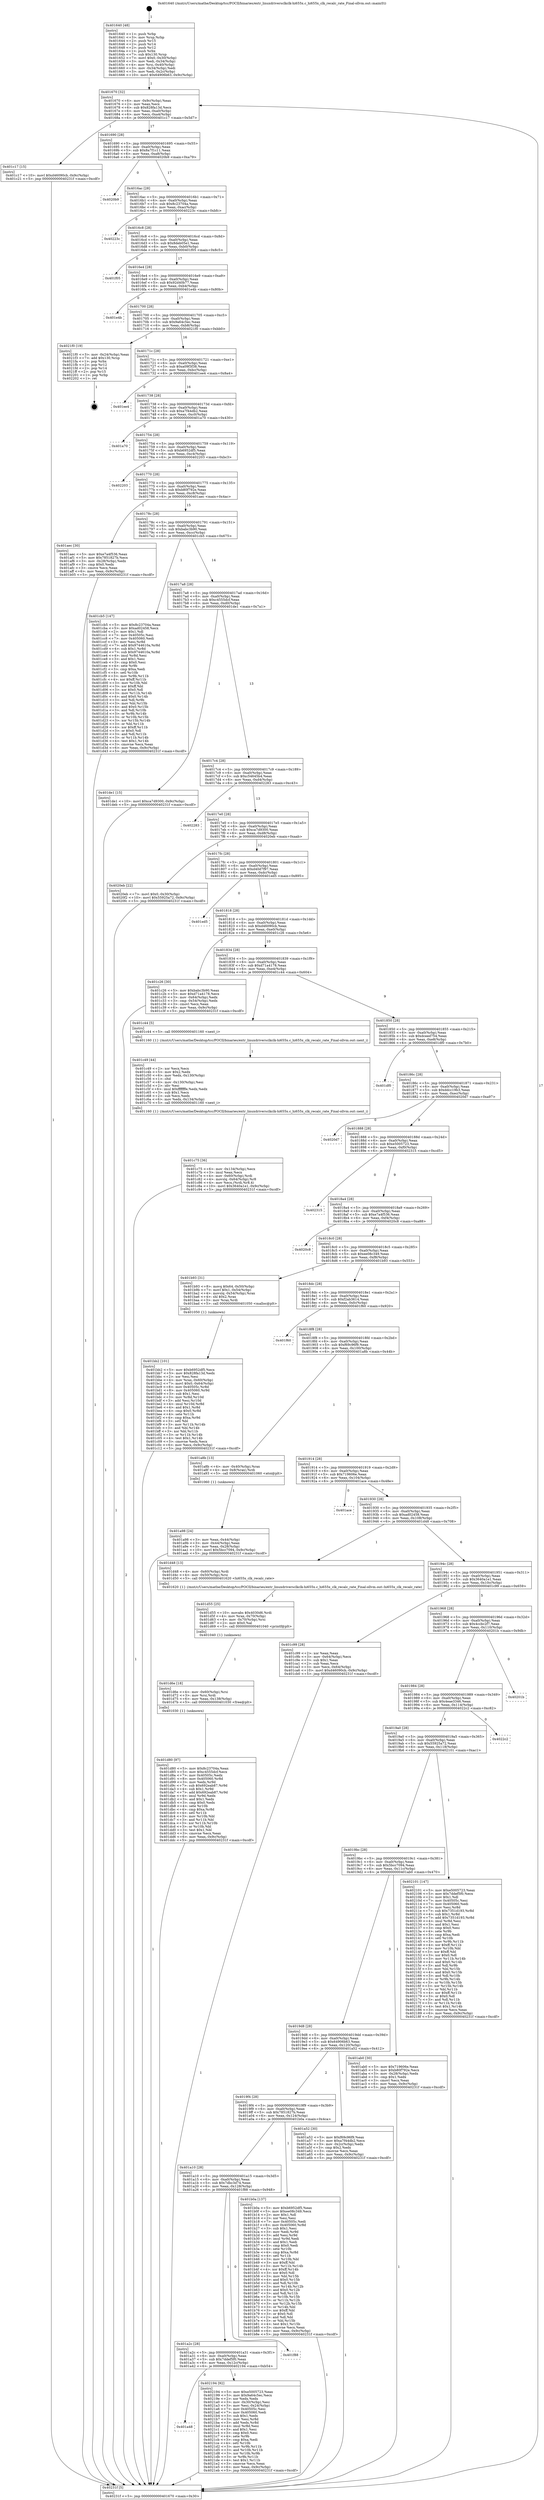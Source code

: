 digraph "0x401640" {
  label = "0x401640 (/mnt/c/Users/mathe/Desktop/tcc/POCII/binaries/extr_linuxdriversclkclk-hi655x.c_hi655x_clk_recalc_rate_Final-ollvm.out::main(0))"
  labelloc = "t"
  node[shape=record]

  Entry [label="",width=0.3,height=0.3,shape=circle,fillcolor=black,style=filled]
  "0x401670" [label="{
     0x401670 [32]\l
     | [instrs]\l
     &nbsp;&nbsp;0x401670 \<+6\>: mov -0x9c(%rbp),%eax\l
     &nbsp;&nbsp;0x401676 \<+2\>: mov %eax,%ecx\l
     &nbsp;&nbsp;0x401678 \<+6\>: sub $0x828fa13d,%ecx\l
     &nbsp;&nbsp;0x40167e \<+6\>: mov %eax,-0xa0(%rbp)\l
     &nbsp;&nbsp;0x401684 \<+6\>: mov %ecx,-0xa4(%rbp)\l
     &nbsp;&nbsp;0x40168a \<+6\>: je 0000000000401c17 \<main+0x5d7\>\l
  }"]
  "0x401c17" [label="{
     0x401c17 [15]\l
     | [instrs]\l
     &nbsp;&nbsp;0x401c17 \<+10\>: movl $0xd46090cb,-0x9c(%rbp)\l
     &nbsp;&nbsp;0x401c21 \<+5\>: jmp 000000000040231f \<main+0xcdf\>\l
  }"]
  "0x401690" [label="{
     0x401690 [28]\l
     | [instrs]\l
     &nbsp;&nbsp;0x401690 \<+5\>: jmp 0000000000401695 \<main+0x55\>\l
     &nbsp;&nbsp;0x401695 \<+6\>: mov -0xa0(%rbp),%eax\l
     &nbsp;&nbsp;0x40169b \<+5\>: sub $0x8a7f1c11,%eax\l
     &nbsp;&nbsp;0x4016a0 \<+6\>: mov %eax,-0xa8(%rbp)\l
     &nbsp;&nbsp;0x4016a6 \<+6\>: je 00000000004020b9 \<main+0xa79\>\l
  }"]
  Exit [label="",width=0.3,height=0.3,shape=circle,fillcolor=black,style=filled,peripheries=2]
  "0x4020b9" [label="{
     0x4020b9\l
  }", style=dashed]
  "0x4016ac" [label="{
     0x4016ac [28]\l
     | [instrs]\l
     &nbsp;&nbsp;0x4016ac \<+5\>: jmp 00000000004016b1 \<main+0x71\>\l
     &nbsp;&nbsp;0x4016b1 \<+6\>: mov -0xa0(%rbp),%eax\l
     &nbsp;&nbsp;0x4016b7 \<+5\>: sub $0x8c23704a,%eax\l
     &nbsp;&nbsp;0x4016bc \<+6\>: mov %eax,-0xac(%rbp)\l
     &nbsp;&nbsp;0x4016c2 \<+6\>: je 000000000040223c \<main+0xbfc\>\l
  }"]
  "0x401a48" [label="{
     0x401a48\l
  }", style=dashed]
  "0x40223c" [label="{
     0x40223c\l
  }", style=dashed]
  "0x4016c8" [label="{
     0x4016c8 [28]\l
     | [instrs]\l
     &nbsp;&nbsp;0x4016c8 \<+5\>: jmp 00000000004016cd \<main+0x8d\>\l
     &nbsp;&nbsp;0x4016cd \<+6\>: mov -0xa0(%rbp),%eax\l
     &nbsp;&nbsp;0x4016d3 \<+5\>: sub $0x8deb05e1,%eax\l
     &nbsp;&nbsp;0x4016d8 \<+6\>: mov %eax,-0xb0(%rbp)\l
     &nbsp;&nbsp;0x4016de \<+6\>: je 0000000000401f05 \<main+0x8c5\>\l
  }"]
  "0x402194" [label="{
     0x402194 [92]\l
     | [instrs]\l
     &nbsp;&nbsp;0x402194 \<+5\>: mov $0xe5005723,%eax\l
     &nbsp;&nbsp;0x402199 \<+5\>: mov $0x9a64c5ec,%ecx\l
     &nbsp;&nbsp;0x40219e \<+2\>: xor %edx,%edx\l
     &nbsp;&nbsp;0x4021a0 \<+3\>: mov -0x30(%rbp),%esi\l
     &nbsp;&nbsp;0x4021a3 \<+3\>: mov %esi,-0x24(%rbp)\l
     &nbsp;&nbsp;0x4021a6 \<+7\>: mov 0x40505c,%esi\l
     &nbsp;&nbsp;0x4021ad \<+7\>: mov 0x405060,%edi\l
     &nbsp;&nbsp;0x4021b4 \<+3\>: sub $0x1,%edx\l
     &nbsp;&nbsp;0x4021b7 \<+3\>: mov %esi,%r8d\l
     &nbsp;&nbsp;0x4021ba \<+3\>: add %edx,%r8d\l
     &nbsp;&nbsp;0x4021bd \<+4\>: imul %r8d,%esi\l
     &nbsp;&nbsp;0x4021c1 \<+3\>: and $0x1,%esi\l
     &nbsp;&nbsp;0x4021c4 \<+3\>: cmp $0x0,%esi\l
     &nbsp;&nbsp;0x4021c7 \<+4\>: sete %r9b\l
     &nbsp;&nbsp;0x4021cb \<+3\>: cmp $0xa,%edi\l
     &nbsp;&nbsp;0x4021ce \<+4\>: setl %r10b\l
     &nbsp;&nbsp;0x4021d2 \<+3\>: mov %r9b,%r11b\l
     &nbsp;&nbsp;0x4021d5 \<+3\>: and %r10b,%r11b\l
     &nbsp;&nbsp;0x4021d8 \<+3\>: xor %r10b,%r9b\l
     &nbsp;&nbsp;0x4021db \<+3\>: or %r9b,%r11b\l
     &nbsp;&nbsp;0x4021de \<+4\>: test $0x1,%r11b\l
     &nbsp;&nbsp;0x4021e2 \<+3\>: cmovne %ecx,%eax\l
     &nbsp;&nbsp;0x4021e5 \<+6\>: mov %eax,-0x9c(%rbp)\l
     &nbsp;&nbsp;0x4021eb \<+5\>: jmp 000000000040231f \<main+0xcdf\>\l
  }"]
  "0x401f05" [label="{
     0x401f05\l
  }", style=dashed]
  "0x4016e4" [label="{
     0x4016e4 [28]\l
     | [instrs]\l
     &nbsp;&nbsp;0x4016e4 \<+5\>: jmp 00000000004016e9 \<main+0xa9\>\l
     &nbsp;&nbsp;0x4016e9 \<+6\>: mov -0xa0(%rbp),%eax\l
     &nbsp;&nbsp;0x4016ef \<+5\>: sub $0x92d40b77,%eax\l
     &nbsp;&nbsp;0x4016f4 \<+6\>: mov %eax,-0xb4(%rbp)\l
     &nbsp;&nbsp;0x4016fa \<+6\>: je 0000000000401e4b \<main+0x80b\>\l
  }"]
  "0x401a2c" [label="{
     0x401a2c [28]\l
     | [instrs]\l
     &nbsp;&nbsp;0x401a2c \<+5\>: jmp 0000000000401a31 \<main+0x3f1\>\l
     &nbsp;&nbsp;0x401a31 \<+6\>: mov -0xa0(%rbp),%eax\l
     &nbsp;&nbsp;0x401a37 \<+5\>: sub $0x7ddef5f0,%eax\l
     &nbsp;&nbsp;0x401a3c \<+6\>: mov %eax,-0x12c(%rbp)\l
     &nbsp;&nbsp;0x401a42 \<+6\>: je 0000000000402194 \<main+0xb54\>\l
  }"]
  "0x401e4b" [label="{
     0x401e4b\l
  }", style=dashed]
  "0x401700" [label="{
     0x401700 [28]\l
     | [instrs]\l
     &nbsp;&nbsp;0x401700 \<+5\>: jmp 0000000000401705 \<main+0xc5\>\l
     &nbsp;&nbsp;0x401705 \<+6\>: mov -0xa0(%rbp),%eax\l
     &nbsp;&nbsp;0x40170b \<+5\>: sub $0x9a64c5ec,%eax\l
     &nbsp;&nbsp;0x401710 \<+6\>: mov %eax,-0xb8(%rbp)\l
     &nbsp;&nbsp;0x401716 \<+6\>: je 00000000004021f0 \<main+0xbb0\>\l
  }"]
  "0x401f88" [label="{
     0x401f88\l
  }", style=dashed]
  "0x4021f0" [label="{
     0x4021f0 [19]\l
     | [instrs]\l
     &nbsp;&nbsp;0x4021f0 \<+3\>: mov -0x24(%rbp),%eax\l
     &nbsp;&nbsp;0x4021f3 \<+7\>: add $0x130,%rsp\l
     &nbsp;&nbsp;0x4021fa \<+1\>: pop %rbx\l
     &nbsp;&nbsp;0x4021fb \<+2\>: pop %r12\l
     &nbsp;&nbsp;0x4021fd \<+2\>: pop %r14\l
     &nbsp;&nbsp;0x4021ff \<+2\>: pop %r15\l
     &nbsp;&nbsp;0x402201 \<+1\>: pop %rbp\l
     &nbsp;&nbsp;0x402202 \<+1\>: ret\l
  }"]
  "0x40171c" [label="{
     0x40171c [28]\l
     | [instrs]\l
     &nbsp;&nbsp;0x40171c \<+5\>: jmp 0000000000401721 \<main+0xe1\>\l
     &nbsp;&nbsp;0x401721 \<+6\>: mov -0xa0(%rbp),%eax\l
     &nbsp;&nbsp;0x401727 \<+5\>: sub $0xa09f3f38,%eax\l
     &nbsp;&nbsp;0x40172c \<+6\>: mov %eax,-0xbc(%rbp)\l
     &nbsp;&nbsp;0x401732 \<+6\>: je 0000000000401ee4 \<main+0x8a4\>\l
  }"]
  "0x401d80" [label="{
     0x401d80 [97]\l
     | [instrs]\l
     &nbsp;&nbsp;0x401d80 \<+5\>: mov $0x8c23704a,%eax\l
     &nbsp;&nbsp;0x401d85 \<+5\>: mov $0xc4555dcf,%ecx\l
     &nbsp;&nbsp;0x401d8a \<+7\>: mov 0x40505c,%edx\l
     &nbsp;&nbsp;0x401d91 \<+8\>: mov 0x405060,%r8d\l
     &nbsp;&nbsp;0x401d99 \<+3\>: mov %edx,%r9d\l
     &nbsp;&nbsp;0x401d9c \<+7\>: sub $0x692eab87,%r9d\l
     &nbsp;&nbsp;0x401da3 \<+4\>: sub $0x1,%r9d\l
     &nbsp;&nbsp;0x401da7 \<+7\>: add $0x692eab87,%r9d\l
     &nbsp;&nbsp;0x401dae \<+4\>: imul %r9d,%edx\l
     &nbsp;&nbsp;0x401db2 \<+3\>: and $0x1,%edx\l
     &nbsp;&nbsp;0x401db5 \<+3\>: cmp $0x0,%edx\l
     &nbsp;&nbsp;0x401db8 \<+4\>: sete %r10b\l
     &nbsp;&nbsp;0x401dbc \<+4\>: cmp $0xa,%r8d\l
     &nbsp;&nbsp;0x401dc0 \<+4\>: setl %r11b\l
     &nbsp;&nbsp;0x401dc4 \<+3\>: mov %r10b,%bl\l
     &nbsp;&nbsp;0x401dc7 \<+3\>: and %r11b,%bl\l
     &nbsp;&nbsp;0x401dca \<+3\>: xor %r11b,%r10b\l
     &nbsp;&nbsp;0x401dcd \<+3\>: or %r10b,%bl\l
     &nbsp;&nbsp;0x401dd0 \<+3\>: test $0x1,%bl\l
     &nbsp;&nbsp;0x401dd3 \<+3\>: cmovne %ecx,%eax\l
     &nbsp;&nbsp;0x401dd6 \<+6\>: mov %eax,-0x9c(%rbp)\l
     &nbsp;&nbsp;0x401ddc \<+5\>: jmp 000000000040231f \<main+0xcdf\>\l
  }"]
  "0x401ee4" [label="{
     0x401ee4\l
  }", style=dashed]
  "0x401738" [label="{
     0x401738 [28]\l
     | [instrs]\l
     &nbsp;&nbsp;0x401738 \<+5\>: jmp 000000000040173d \<main+0xfd\>\l
     &nbsp;&nbsp;0x40173d \<+6\>: mov -0xa0(%rbp),%eax\l
     &nbsp;&nbsp;0x401743 \<+5\>: sub $0xa7f44db2,%eax\l
     &nbsp;&nbsp;0x401748 \<+6\>: mov %eax,-0xc0(%rbp)\l
     &nbsp;&nbsp;0x40174e \<+6\>: je 0000000000401a70 \<main+0x430\>\l
  }"]
  "0x401d6e" [label="{
     0x401d6e [18]\l
     | [instrs]\l
     &nbsp;&nbsp;0x401d6e \<+4\>: mov -0x60(%rbp),%rsi\l
     &nbsp;&nbsp;0x401d72 \<+3\>: mov %rsi,%rdi\l
     &nbsp;&nbsp;0x401d75 \<+6\>: mov %eax,-0x138(%rbp)\l
     &nbsp;&nbsp;0x401d7b \<+5\>: call 0000000000401030 \<free@plt\>\l
     | [calls]\l
     &nbsp;&nbsp;0x401030 \{1\} (unknown)\l
  }"]
  "0x401a70" [label="{
     0x401a70\l
  }", style=dashed]
  "0x401754" [label="{
     0x401754 [28]\l
     | [instrs]\l
     &nbsp;&nbsp;0x401754 \<+5\>: jmp 0000000000401759 \<main+0x119\>\l
     &nbsp;&nbsp;0x401759 \<+6\>: mov -0xa0(%rbp),%eax\l
     &nbsp;&nbsp;0x40175f \<+5\>: sub $0xb6952df5,%eax\l
     &nbsp;&nbsp;0x401764 \<+6\>: mov %eax,-0xc4(%rbp)\l
     &nbsp;&nbsp;0x40176a \<+6\>: je 0000000000402203 \<main+0xbc3\>\l
  }"]
  "0x401d55" [label="{
     0x401d55 [25]\l
     | [instrs]\l
     &nbsp;&nbsp;0x401d55 \<+10\>: movabs $0x4030d6,%rdi\l
     &nbsp;&nbsp;0x401d5f \<+4\>: mov %rax,-0x70(%rbp)\l
     &nbsp;&nbsp;0x401d63 \<+4\>: mov -0x70(%rbp),%rsi\l
     &nbsp;&nbsp;0x401d67 \<+2\>: mov $0x0,%al\l
     &nbsp;&nbsp;0x401d69 \<+5\>: call 0000000000401040 \<printf@plt\>\l
     | [calls]\l
     &nbsp;&nbsp;0x401040 \{1\} (unknown)\l
  }"]
  "0x402203" [label="{
     0x402203\l
  }", style=dashed]
  "0x401770" [label="{
     0x401770 [28]\l
     | [instrs]\l
     &nbsp;&nbsp;0x401770 \<+5\>: jmp 0000000000401775 \<main+0x135\>\l
     &nbsp;&nbsp;0x401775 \<+6\>: mov -0xa0(%rbp),%eax\l
     &nbsp;&nbsp;0x40177b \<+5\>: sub $0xb80f792e,%eax\l
     &nbsp;&nbsp;0x401780 \<+6\>: mov %eax,-0xc8(%rbp)\l
     &nbsp;&nbsp;0x401786 \<+6\>: je 0000000000401aec \<main+0x4ac\>\l
  }"]
  "0x401c75" [label="{
     0x401c75 [36]\l
     | [instrs]\l
     &nbsp;&nbsp;0x401c75 \<+6\>: mov -0x134(%rbp),%ecx\l
     &nbsp;&nbsp;0x401c7b \<+3\>: imul %eax,%ecx\l
     &nbsp;&nbsp;0x401c7e \<+4\>: mov -0x60(%rbp),%rdi\l
     &nbsp;&nbsp;0x401c82 \<+4\>: movslq -0x64(%rbp),%r8\l
     &nbsp;&nbsp;0x401c86 \<+4\>: mov %ecx,(%rdi,%r8,4)\l
     &nbsp;&nbsp;0x401c8a \<+10\>: movl $0x3640a1e1,-0x9c(%rbp)\l
     &nbsp;&nbsp;0x401c94 \<+5\>: jmp 000000000040231f \<main+0xcdf\>\l
  }"]
  "0x401aec" [label="{
     0x401aec [30]\l
     | [instrs]\l
     &nbsp;&nbsp;0x401aec \<+5\>: mov $0xe7a4f536,%eax\l
     &nbsp;&nbsp;0x401af1 \<+5\>: mov $0x7851827b,%ecx\l
     &nbsp;&nbsp;0x401af6 \<+3\>: mov -0x28(%rbp),%edx\l
     &nbsp;&nbsp;0x401af9 \<+3\>: cmp $0x0,%edx\l
     &nbsp;&nbsp;0x401afc \<+3\>: cmove %ecx,%eax\l
     &nbsp;&nbsp;0x401aff \<+6\>: mov %eax,-0x9c(%rbp)\l
     &nbsp;&nbsp;0x401b05 \<+5\>: jmp 000000000040231f \<main+0xcdf\>\l
  }"]
  "0x40178c" [label="{
     0x40178c [28]\l
     | [instrs]\l
     &nbsp;&nbsp;0x40178c \<+5\>: jmp 0000000000401791 \<main+0x151\>\l
     &nbsp;&nbsp;0x401791 \<+6\>: mov -0xa0(%rbp),%eax\l
     &nbsp;&nbsp;0x401797 \<+5\>: sub $0xbabc3b90,%eax\l
     &nbsp;&nbsp;0x40179c \<+6\>: mov %eax,-0xcc(%rbp)\l
     &nbsp;&nbsp;0x4017a2 \<+6\>: je 0000000000401cb5 \<main+0x675\>\l
  }"]
  "0x401c49" [label="{
     0x401c49 [44]\l
     | [instrs]\l
     &nbsp;&nbsp;0x401c49 \<+2\>: xor %ecx,%ecx\l
     &nbsp;&nbsp;0x401c4b \<+5\>: mov $0x2,%edx\l
     &nbsp;&nbsp;0x401c50 \<+6\>: mov %edx,-0x130(%rbp)\l
     &nbsp;&nbsp;0x401c56 \<+1\>: cltd\l
     &nbsp;&nbsp;0x401c57 \<+6\>: mov -0x130(%rbp),%esi\l
     &nbsp;&nbsp;0x401c5d \<+2\>: idiv %esi\l
     &nbsp;&nbsp;0x401c5f \<+6\>: imul $0xfffffffe,%edx,%edx\l
     &nbsp;&nbsp;0x401c65 \<+3\>: sub $0x1,%ecx\l
     &nbsp;&nbsp;0x401c68 \<+2\>: sub %ecx,%edx\l
     &nbsp;&nbsp;0x401c6a \<+6\>: mov %edx,-0x134(%rbp)\l
     &nbsp;&nbsp;0x401c70 \<+5\>: call 0000000000401160 \<next_i\>\l
     | [calls]\l
     &nbsp;&nbsp;0x401160 \{1\} (/mnt/c/Users/mathe/Desktop/tcc/POCII/binaries/extr_linuxdriversclkclk-hi655x.c_hi655x_clk_recalc_rate_Final-ollvm.out::next_i)\l
  }"]
  "0x401cb5" [label="{
     0x401cb5 [147]\l
     | [instrs]\l
     &nbsp;&nbsp;0x401cb5 \<+5\>: mov $0x8c23704a,%eax\l
     &nbsp;&nbsp;0x401cba \<+5\>: mov $0xad02458,%ecx\l
     &nbsp;&nbsp;0x401cbf \<+2\>: mov $0x1,%dl\l
     &nbsp;&nbsp;0x401cc1 \<+7\>: mov 0x40505c,%esi\l
     &nbsp;&nbsp;0x401cc8 \<+7\>: mov 0x405060,%edi\l
     &nbsp;&nbsp;0x401ccf \<+3\>: mov %esi,%r8d\l
     &nbsp;&nbsp;0x401cd2 \<+7\>: add $0x9744610a,%r8d\l
     &nbsp;&nbsp;0x401cd9 \<+4\>: sub $0x1,%r8d\l
     &nbsp;&nbsp;0x401cdd \<+7\>: sub $0x9744610a,%r8d\l
     &nbsp;&nbsp;0x401ce4 \<+4\>: imul %r8d,%esi\l
     &nbsp;&nbsp;0x401ce8 \<+3\>: and $0x1,%esi\l
     &nbsp;&nbsp;0x401ceb \<+3\>: cmp $0x0,%esi\l
     &nbsp;&nbsp;0x401cee \<+4\>: sete %r9b\l
     &nbsp;&nbsp;0x401cf2 \<+3\>: cmp $0xa,%edi\l
     &nbsp;&nbsp;0x401cf5 \<+4\>: setl %r10b\l
     &nbsp;&nbsp;0x401cf9 \<+3\>: mov %r9b,%r11b\l
     &nbsp;&nbsp;0x401cfc \<+4\>: xor $0xff,%r11b\l
     &nbsp;&nbsp;0x401d00 \<+3\>: mov %r10b,%bl\l
     &nbsp;&nbsp;0x401d03 \<+3\>: xor $0xff,%bl\l
     &nbsp;&nbsp;0x401d06 \<+3\>: xor $0x0,%dl\l
     &nbsp;&nbsp;0x401d09 \<+3\>: mov %r11b,%r14b\l
     &nbsp;&nbsp;0x401d0c \<+4\>: and $0x0,%r14b\l
     &nbsp;&nbsp;0x401d10 \<+3\>: and %dl,%r9b\l
     &nbsp;&nbsp;0x401d13 \<+3\>: mov %bl,%r15b\l
     &nbsp;&nbsp;0x401d16 \<+4\>: and $0x0,%r15b\l
     &nbsp;&nbsp;0x401d1a \<+3\>: and %dl,%r10b\l
     &nbsp;&nbsp;0x401d1d \<+3\>: or %r9b,%r14b\l
     &nbsp;&nbsp;0x401d20 \<+3\>: or %r10b,%r15b\l
     &nbsp;&nbsp;0x401d23 \<+3\>: xor %r15b,%r14b\l
     &nbsp;&nbsp;0x401d26 \<+3\>: or %bl,%r11b\l
     &nbsp;&nbsp;0x401d29 \<+4\>: xor $0xff,%r11b\l
     &nbsp;&nbsp;0x401d2d \<+3\>: or $0x0,%dl\l
     &nbsp;&nbsp;0x401d30 \<+3\>: and %dl,%r11b\l
     &nbsp;&nbsp;0x401d33 \<+3\>: or %r11b,%r14b\l
     &nbsp;&nbsp;0x401d36 \<+4\>: test $0x1,%r14b\l
     &nbsp;&nbsp;0x401d3a \<+3\>: cmovne %ecx,%eax\l
     &nbsp;&nbsp;0x401d3d \<+6\>: mov %eax,-0x9c(%rbp)\l
     &nbsp;&nbsp;0x401d43 \<+5\>: jmp 000000000040231f \<main+0xcdf\>\l
  }"]
  "0x4017a8" [label="{
     0x4017a8 [28]\l
     | [instrs]\l
     &nbsp;&nbsp;0x4017a8 \<+5\>: jmp 00000000004017ad \<main+0x16d\>\l
     &nbsp;&nbsp;0x4017ad \<+6\>: mov -0xa0(%rbp),%eax\l
     &nbsp;&nbsp;0x4017b3 \<+5\>: sub $0xc4555dcf,%eax\l
     &nbsp;&nbsp;0x4017b8 \<+6\>: mov %eax,-0xd0(%rbp)\l
     &nbsp;&nbsp;0x4017be \<+6\>: je 0000000000401de1 \<main+0x7a1\>\l
  }"]
  "0x401bb2" [label="{
     0x401bb2 [101]\l
     | [instrs]\l
     &nbsp;&nbsp;0x401bb2 \<+5\>: mov $0xb6952df5,%ecx\l
     &nbsp;&nbsp;0x401bb7 \<+5\>: mov $0x828fa13d,%edx\l
     &nbsp;&nbsp;0x401bbc \<+2\>: xor %esi,%esi\l
     &nbsp;&nbsp;0x401bbe \<+4\>: mov %rax,-0x60(%rbp)\l
     &nbsp;&nbsp;0x401bc2 \<+7\>: movl $0x0,-0x64(%rbp)\l
     &nbsp;&nbsp;0x401bc9 \<+8\>: mov 0x40505c,%r8d\l
     &nbsp;&nbsp;0x401bd1 \<+8\>: mov 0x405060,%r9d\l
     &nbsp;&nbsp;0x401bd9 \<+3\>: sub $0x1,%esi\l
     &nbsp;&nbsp;0x401bdc \<+3\>: mov %r8d,%r10d\l
     &nbsp;&nbsp;0x401bdf \<+3\>: add %esi,%r10d\l
     &nbsp;&nbsp;0x401be2 \<+4\>: imul %r10d,%r8d\l
     &nbsp;&nbsp;0x401be6 \<+4\>: and $0x1,%r8d\l
     &nbsp;&nbsp;0x401bea \<+4\>: cmp $0x0,%r8d\l
     &nbsp;&nbsp;0x401bee \<+4\>: sete %r11b\l
     &nbsp;&nbsp;0x401bf2 \<+4\>: cmp $0xa,%r9d\l
     &nbsp;&nbsp;0x401bf6 \<+3\>: setl %bl\l
     &nbsp;&nbsp;0x401bf9 \<+3\>: mov %r11b,%r14b\l
     &nbsp;&nbsp;0x401bfc \<+3\>: and %bl,%r14b\l
     &nbsp;&nbsp;0x401bff \<+3\>: xor %bl,%r11b\l
     &nbsp;&nbsp;0x401c02 \<+3\>: or %r11b,%r14b\l
     &nbsp;&nbsp;0x401c05 \<+4\>: test $0x1,%r14b\l
     &nbsp;&nbsp;0x401c09 \<+3\>: cmovne %edx,%ecx\l
     &nbsp;&nbsp;0x401c0c \<+6\>: mov %ecx,-0x9c(%rbp)\l
     &nbsp;&nbsp;0x401c12 \<+5\>: jmp 000000000040231f \<main+0xcdf\>\l
  }"]
  "0x401de1" [label="{
     0x401de1 [15]\l
     | [instrs]\l
     &nbsp;&nbsp;0x401de1 \<+10\>: movl $0xca7d9300,-0x9c(%rbp)\l
     &nbsp;&nbsp;0x401deb \<+5\>: jmp 000000000040231f \<main+0xcdf\>\l
  }"]
  "0x4017c4" [label="{
     0x4017c4 [28]\l
     | [instrs]\l
     &nbsp;&nbsp;0x4017c4 \<+5\>: jmp 00000000004017c9 \<main+0x189\>\l
     &nbsp;&nbsp;0x4017c9 \<+6\>: mov -0xa0(%rbp),%eax\l
     &nbsp;&nbsp;0x4017cf \<+5\>: sub $0xc54645b4,%eax\l
     &nbsp;&nbsp;0x4017d4 \<+6\>: mov %eax,-0xd4(%rbp)\l
     &nbsp;&nbsp;0x4017da \<+6\>: je 0000000000402283 \<main+0xc43\>\l
  }"]
  "0x401a10" [label="{
     0x401a10 [28]\l
     | [instrs]\l
     &nbsp;&nbsp;0x401a10 \<+5\>: jmp 0000000000401a15 \<main+0x3d5\>\l
     &nbsp;&nbsp;0x401a15 \<+6\>: mov -0xa0(%rbp),%eax\l
     &nbsp;&nbsp;0x401a1b \<+5\>: sub $0x7dbc3d74,%eax\l
     &nbsp;&nbsp;0x401a20 \<+6\>: mov %eax,-0x128(%rbp)\l
     &nbsp;&nbsp;0x401a26 \<+6\>: je 0000000000401f88 \<main+0x948\>\l
  }"]
  "0x402283" [label="{
     0x402283\l
  }", style=dashed]
  "0x4017e0" [label="{
     0x4017e0 [28]\l
     | [instrs]\l
     &nbsp;&nbsp;0x4017e0 \<+5\>: jmp 00000000004017e5 \<main+0x1a5\>\l
     &nbsp;&nbsp;0x4017e5 \<+6\>: mov -0xa0(%rbp),%eax\l
     &nbsp;&nbsp;0x4017eb \<+5\>: sub $0xca7d9300,%eax\l
     &nbsp;&nbsp;0x4017f0 \<+6\>: mov %eax,-0xd8(%rbp)\l
     &nbsp;&nbsp;0x4017f6 \<+6\>: je 00000000004020eb \<main+0xaab\>\l
  }"]
  "0x401b0a" [label="{
     0x401b0a [137]\l
     | [instrs]\l
     &nbsp;&nbsp;0x401b0a \<+5\>: mov $0xb6952df5,%eax\l
     &nbsp;&nbsp;0x401b0f \<+5\>: mov $0xee08c349,%ecx\l
     &nbsp;&nbsp;0x401b14 \<+2\>: mov $0x1,%dl\l
     &nbsp;&nbsp;0x401b16 \<+2\>: xor %esi,%esi\l
     &nbsp;&nbsp;0x401b18 \<+7\>: mov 0x40505c,%edi\l
     &nbsp;&nbsp;0x401b1f \<+8\>: mov 0x405060,%r8d\l
     &nbsp;&nbsp;0x401b27 \<+3\>: sub $0x1,%esi\l
     &nbsp;&nbsp;0x401b2a \<+3\>: mov %edi,%r9d\l
     &nbsp;&nbsp;0x401b2d \<+3\>: add %esi,%r9d\l
     &nbsp;&nbsp;0x401b30 \<+4\>: imul %r9d,%edi\l
     &nbsp;&nbsp;0x401b34 \<+3\>: and $0x1,%edi\l
     &nbsp;&nbsp;0x401b37 \<+3\>: cmp $0x0,%edi\l
     &nbsp;&nbsp;0x401b3a \<+4\>: sete %r10b\l
     &nbsp;&nbsp;0x401b3e \<+4\>: cmp $0xa,%r8d\l
     &nbsp;&nbsp;0x401b42 \<+4\>: setl %r11b\l
     &nbsp;&nbsp;0x401b46 \<+3\>: mov %r10b,%bl\l
     &nbsp;&nbsp;0x401b49 \<+3\>: xor $0xff,%bl\l
     &nbsp;&nbsp;0x401b4c \<+3\>: mov %r11b,%r14b\l
     &nbsp;&nbsp;0x401b4f \<+4\>: xor $0xff,%r14b\l
     &nbsp;&nbsp;0x401b53 \<+3\>: xor $0x0,%dl\l
     &nbsp;&nbsp;0x401b56 \<+3\>: mov %bl,%r15b\l
     &nbsp;&nbsp;0x401b59 \<+4\>: and $0x0,%r15b\l
     &nbsp;&nbsp;0x401b5d \<+3\>: and %dl,%r10b\l
     &nbsp;&nbsp;0x401b60 \<+3\>: mov %r14b,%r12b\l
     &nbsp;&nbsp;0x401b63 \<+4\>: and $0x0,%r12b\l
     &nbsp;&nbsp;0x401b67 \<+3\>: and %dl,%r11b\l
     &nbsp;&nbsp;0x401b6a \<+3\>: or %r10b,%r15b\l
     &nbsp;&nbsp;0x401b6d \<+3\>: or %r11b,%r12b\l
     &nbsp;&nbsp;0x401b70 \<+3\>: xor %r12b,%r15b\l
     &nbsp;&nbsp;0x401b73 \<+3\>: or %r14b,%bl\l
     &nbsp;&nbsp;0x401b76 \<+3\>: xor $0xff,%bl\l
     &nbsp;&nbsp;0x401b79 \<+3\>: or $0x0,%dl\l
     &nbsp;&nbsp;0x401b7c \<+2\>: and %dl,%bl\l
     &nbsp;&nbsp;0x401b7e \<+3\>: or %bl,%r15b\l
     &nbsp;&nbsp;0x401b81 \<+4\>: test $0x1,%r15b\l
     &nbsp;&nbsp;0x401b85 \<+3\>: cmovne %ecx,%eax\l
     &nbsp;&nbsp;0x401b88 \<+6\>: mov %eax,-0x9c(%rbp)\l
     &nbsp;&nbsp;0x401b8e \<+5\>: jmp 000000000040231f \<main+0xcdf\>\l
  }"]
  "0x4020eb" [label="{
     0x4020eb [22]\l
     | [instrs]\l
     &nbsp;&nbsp;0x4020eb \<+7\>: movl $0x0,-0x30(%rbp)\l
     &nbsp;&nbsp;0x4020f2 \<+10\>: movl $0x55925a72,-0x9c(%rbp)\l
     &nbsp;&nbsp;0x4020fc \<+5\>: jmp 000000000040231f \<main+0xcdf\>\l
  }"]
  "0x4017fc" [label="{
     0x4017fc [28]\l
     | [instrs]\l
     &nbsp;&nbsp;0x4017fc \<+5\>: jmp 0000000000401801 \<main+0x1c1\>\l
     &nbsp;&nbsp;0x401801 \<+6\>: mov -0xa0(%rbp),%eax\l
     &nbsp;&nbsp;0x401807 \<+5\>: sub $0xd40d7f97,%eax\l
     &nbsp;&nbsp;0x40180c \<+6\>: mov %eax,-0xdc(%rbp)\l
     &nbsp;&nbsp;0x401812 \<+6\>: je 0000000000401ed5 \<main+0x895\>\l
  }"]
  "0x401a98" [label="{
     0x401a98 [24]\l
     | [instrs]\l
     &nbsp;&nbsp;0x401a98 \<+3\>: mov %eax,-0x44(%rbp)\l
     &nbsp;&nbsp;0x401a9b \<+3\>: mov -0x44(%rbp),%eax\l
     &nbsp;&nbsp;0x401a9e \<+3\>: mov %eax,-0x28(%rbp)\l
     &nbsp;&nbsp;0x401aa1 \<+10\>: movl $0x5bcc7094,-0x9c(%rbp)\l
     &nbsp;&nbsp;0x401aab \<+5\>: jmp 000000000040231f \<main+0xcdf\>\l
  }"]
  "0x401ed5" [label="{
     0x401ed5\l
  }", style=dashed]
  "0x401818" [label="{
     0x401818 [28]\l
     | [instrs]\l
     &nbsp;&nbsp;0x401818 \<+5\>: jmp 000000000040181d \<main+0x1dd\>\l
     &nbsp;&nbsp;0x40181d \<+6\>: mov -0xa0(%rbp),%eax\l
     &nbsp;&nbsp;0x401823 \<+5\>: sub $0xd46090cb,%eax\l
     &nbsp;&nbsp;0x401828 \<+6\>: mov %eax,-0xe0(%rbp)\l
     &nbsp;&nbsp;0x40182e \<+6\>: je 0000000000401c26 \<main+0x5e6\>\l
  }"]
  "0x401640" [label="{
     0x401640 [48]\l
     | [instrs]\l
     &nbsp;&nbsp;0x401640 \<+1\>: push %rbp\l
     &nbsp;&nbsp;0x401641 \<+3\>: mov %rsp,%rbp\l
     &nbsp;&nbsp;0x401644 \<+2\>: push %r15\l
     &nbsp;&nbsp;0x401646 \<+2\>: push %r14\l
     &nbsp;&nbsp;0x401648 \<+2\>: push %r12\l
     &nbsp;&nbsp;0x40164a \<+1\>: push %rbx\l
     &nbsp;&nbsp;0x40164b \<+7\>: sub $0x130,%rsp\l
     &nbsp;&nbsp;0x401652 \<+7\>: movl $0x0,-0x30(%rbp)\l
     &nbsp;&nbsp;0x401659 \<+3\>: mov %edi,-0x34(%rbp)\l
     &nbsp;&nbsp;0x40165c \<+4\>: mov %rsi,-0x40(%rbp)\l
     &nbsp;&nbsp;0x401660 \<+3\>: mov -0x34(%rbp),%edi\l
     &nbsp;&nbsp;0x401663 \<+3\>: mov %edi,-0x2c(%rbp)\l
     &nbsp;&nbsp;0x401666 \<+10\>: movl $0x64906b63,-0x9c(%rbp)\l
  }"]
  "0x401c26" [label="{
     0x401c26 [30]\l
     | [instrs]\l
     &nbsp;&nbsp;0x401c26 \<+5\>: mov $0xbabc3b90,%eax\l
     &nbsp;&nbsp;0x401c2b \<+5\>: mov $0xd71a4178,%ecx\l
     &nbsp;&nbsp;0x401c30 \<+3\>: mov -0x64(%rbp),%edx\l
     &nbsp;&nbsp;0x401c33 \<+3\>: cmp -0x54(%rbp),%edx\l
     &nbsp;&nbsp;0x401c36 \<+3\>: cmovl %ecx,%eax\l
     &nbsp;&nbsp;0x401c39 \<+6\>: mov %eax,-0x9c(%rbp)\l
     &nbsp;&nbsp;0x401c3f \<+5\>: jmp 000000000040231f \<main+0xcdf\>\l
  }"]
  "0x401834" [label="{
     0x401834 [28]\l
     | [instrs]\l
     &nbsp;&nbsp;0x401834 \<+5\>: jmp 0000000000401839 \<main+0x1f9\>\l
     &nbsp;&nbsp;0x401839 \<+6\>: mov -0xa0(%rbp),%eax\l
     &nbsp;&nbsp;0x40183f \<+5\>: sub $0xd71a4178,%eax\l
     &nbsp;&nbsp;0x401844 \<+6\>: mov %eax,-0xe4(%rbp)\l
     &nbsp;&nbsp;0x40184a \<+6\>: je 0000000000401c44 \<main+0x604\>\l
  }"]
  "0x40231f" [label="{
     0x40231f [5]\l
     | [instrs]\l
     &nbsp;&nbsp;0x40231f \<+5\>: jmp 0000000000401670 \<main+0x30\>\l
  }"]
  "0x401c44" [label="{
     0x401c44 [5]\l
     | [instrs]\l
     &nbsp;&nbsp;0x401c44 \<+5\>: call 0000000000401160 \<next_i\>\l
     | [calls]\l
     &nbsp;&nbsp;0x401160 \{1\} (/mnt/c/Users/mathe/Desktop/tcc/POCII/binaries/extr_linuxdriversclkclk-hi655x.c_hi655x_clk_recalc_rate_Final-ollvm.out::next_i)\l
  }"]
  "0x401850" [label="{
     0x401850 [28]\l
     | [instrs]\l
     &nbsp;&nbsp;0x401850 \<+5\>: jmp 0000000000401855 \<main+0x215\>\l
     &nbsp;&nbsp;0x401855 \<+6\>: mov -0xa0(%rbp),%eax\l
     &nbsp;&nbsp;0x40185b \<+5\>: sub $0xdceed754,%eax\l
     &nbsp;&nbsp;0x401860 \<+6\>: mov %eax,-0xe8(%rbp)\l
     &nbsp;&nbsp;0x401866 \<+6\>: je 0000000000401df0 \<main+0x7b0\>\l
  }"]
  "0x4019f4" [label="{
     0x4019f4 [28]\l
     | [instrs]\l
     &nbsp;&nbsp;0x4019f4 \<+5\>: jmp 00000000004019f9 \<main+0x3b9\>\l
     &nbsp;&nbsp;0x4019f9 \<+6\>: mov -0xa0(%rbp),%eax\l
     &nbsp;&nbsp;0x4019ff \<+5\>: sub $0x7851827b,%eax\l
     &nbsp;&nbsp;0x401a04 \<+6\>: mov %eax,-0x124(%rbp)\l
     &nbsp;&nbsp;0x401a0a \<+6\>: je 0000000000401b0a \<main+0x4ca\>\l
  }"]
  "0x401df0" [label="{
     0x401df0\l
  }", style=dashed]
  "0x40186c" [label="{
     0x40186c [28]\l
     | [instrs]\l
     &nbsp;&nbsp;0x40186c \<+5\>: jmp 0000000000401871 \<main+0x231\>\l
     &nbsp;&nbsp;0x401871 \<+6\>: mov -0xa0(%rbp),%eax\l
     &nbsp;&nbsp;0x401877 \<+5\>: sub $0xddcc19b3,%eax\l
     &nbsp;&nbsp;0x40187c \<+6\>: mov %eax,-0xec(%rbp)\l
     &nbsp;&nbsp;0x401882 \<+6\>: je 00000000004020d7 \<main+0xa97\>\l
  }"]
  "0x401a52" [label="{
     0x401a52 [30]\l
     | [instrs]\l
     &nbsp;&nbsp;0x401a52 \<+5\>: mov $0xf69c96f9,%eax\l
     &nbsp;&nbsp;0x401a57 \<+5\>: mov $0xa7f44db2,%ecx\l
     &nbsp;&nbsp;0x401a5c \<+3\>: mov -0x2c(%rbp),%edx\l
     &nbsp;&nbsp;0x401a5f \<+3\>: cmp $0x2,%edx\l
     &nbsp;&nbsp;0x401a62 \<+3\>: cmovne %ecx,%eax\l
     &nbsp;&nbsp;0x401a65 \<+6\>: mov %eax,-0x9c(%rbp)\l
     &nbsp;&nbsp;0x401a6b \<+5\>: jmp 000000000040231f \<main+0xcdf\>\l
  }"]
  "0x4020d7" [label="{
     0x4020d7\l
  }", style=dashed]
  "0x401888" [label="{
     0x401888 [28]\l
     | [instrs]\l
     &nbsp;&nbsp;0x401888 \<+5\>: jmp 000000000040188d \<main+0x24d\>\l
     &nbsp;&nbsp;0x40188d \<+6\>: mov -0xa0(%rbp),%eax\l
     &nbsp;&nbsp;0x401893 \<+5\>: sub $0xe5005723,%eax\l
     &nbsp;&nbsp;0x401898 \<+6\>: mov %eax,-0xf0(%rbp)\l
     &nbsp;&nbsp;0x40189e \<+6\>: je 0000000000402315 \<main+0xcd5\>\l
  }"]
  "0x4019d8" [label="{
     0x4019d8 [28]\l
     | [instrs]\l
     &nbsp;&nbsp;0x4019d8 \<+5\>: jmp 00000000004019dd \<main+0x39d\>\l
     &nbsp;&nbsp;0x4019dd \<+6\>: mov -0xa0(%rbp),%eax\l
     &nbsp;&nbsp;0x4019e3 \<+5\>: sub $0x64906b63,%eax\l
     &nbsp;&nbsp;0x4019e8 \<+6\>: mov %eax,-0x120(%rbp)\l
     &nbsp;&nbsp;0x4019ee \<+6\>: je 0000000000401a52 \<main+0x412\>\l
  }"]
  "0x402315" [label="{
     0x402315\l
  }", style=dashed]
  "0x4018a4" [label="{
     0x4018a4 [28]\l
     | [instrs]\l
     &nbsp;&nbsp;0x4018a4 \<+5\>: jmp 00000000004018a9 \<main+0x269\>\l
     &nbsp;&nbsp;0x4018a9 \<+6\>: mov -0xa0(%rbp),%eax\l
     &nbsp;&nbsp;0x4018af \<+5\>: sub $0xe7a4f536,%eax\l
     &nbsp;&nbsp;0x4018b4 \<+6\>: mov %eax,-0xf4(%rbp)\l
     &nbsp;&nbsp;0x4018ba \<+6\>: je 00000000004020c8 \<main+0xa88\>\l
  }"]
  "0x401ab0" [label="{
     0x401ab0 [30]\l
     | [instrs]\l
     &nbsp;&nbsp;0x401ab0 \<+5\>: mov $0x719606e,%eax\l
     &nbsp;&nbsp;0x401ab5 \<+5\>: mov $0xb80f792e,%ecx\l
     &nbsp;&nbsp;0x401aba \<+3\>: mov -0x28(%rbp),%edx\l
     &nbsp;&nbsp;0x401abd \<+3\>: cmp $0x1,%edx\l
     &nbsp;&nbsp;0x401ac0 \<+3\>: cmovl %ecx,%eax\l
     &nbsp;&nbsp;0x401ac3 \<+6\>: mov %eax,-0x9c(%rbp)\l
     &nbsp;&nbsp;0x401ac9 \<+5\>: jmp 000000000040231f \<main+0xcdf\>\l
  }"]
  "0x4020c8" [label="{
     0x4020c8\l
  }", style=dashed]
  "0x4018c0" [label="{
     0x4018c0 [28]\l
     | [instrs]\l
     &nbsp;&nbsp;0x4018c0 \<+5\>: jmp 00000000004018c5 \<main+0x285\>\l
     &nbsp;&nbsp;0x4018c5 \<+6\>: mov -0xa0(%rbp),%eax\l
     &nbsp;&nbsp;0x4018cb \<+5\>: sub $0xee08c349,%eax\l
     &nbsp;&nbsp;0x4018d0 \<+6\>: mov %eax,-0xf8(%rbp)\l
     &nbsp;&nbsp;0x4018d6 \<+6\>: je 0000000000401b93 \<main+0x553\>\l
  }"]
  "0x4019bc" [label="{
     0x4019bc [28]\l
     | [instrs]\l
     &nbsp;&nbsp;0x4019bc \<+5\>: jmp 00000000004019c1 \<main+0x381\>\l
     &nbsp;&nbsp;0x4019c1 \<+6\>: mov -0xa0(%rbp),%eax\l
     &nbsp;&nbsp;0x4019c7 \<+5\>: sub $0x5bcc7094,%eax\l
     &nbsp;&nbsp;0x4019cc \<+6\>: mov %eax,-0x11c(%rbp)\l
     &nbsp;&nbsp;0x4019d2 \<+6\>: je 0000000000401ab0 \<main+0x470\>\l
  }"]
  "0x401b93" [label="{
     0x401b93 [31]\l
     | [instrs]\l
     &nbsp;&nbsp;0x401b93 \<+8\>: movq $0x64,-0x50(%rbp)\l
     &nbsp;&nbsp;0x401b9b \<+7\>: movl $0x1,-0x54(%rbp)\l
     &nbsp;&nbsp;0x401ba2 \<+4\>: movslq -0x54(%rbp),%rax\l
     &nbsp;&nbsp;0x401ba6 \<+4\>: shl $0x2,%rax\l
     &nbsp;&nbsp;0x401baa \<+3\>: mov %rax,%rdi\l
     &nbsp;&nbsp;0x401bad \<+5\>: call 0000000000401050 \<malloc@plt\>\l
     | [calls]\l
     &nbsp;&nbsp;0x401050 \{1\} (unknown)\l
  }"]
  "0x4018dc" [label="{
     0x4018dc [28]\l
     | [instrs]\l
     &nbsp;&nbsp;0x4018dc \<+5\>: jmp 00000000004018e1 \<main+0x2a1\>\l
     &nbsp;&nbsp;0x4018e1 \<+6\>: mov -0xa0(%rbp),%eax\l
     &nbsp;&nbsp;0x4018e7 \<+5\>: sub $0xf2ab3614,%eax\l
     &nbsp;&nbsp;0x4018ec \<+6\>: mov %eax,-0xfc(%rbp)\l
     &nbsp;&nbsp;0x4018f2 \<+6\>: je 0000000000401f60 \<main+0x920\>\l
  }"]
  "0x402101" [label="{
     0x402101 [147]\l
     | [instrs]\l
     &nbsp;&nbsp;0x402101 \<+5\>: mov $0xe5005723,%eax\l
     &nbsp;&nbsp;0x402106 \<+5\>: mov $0x7ddef5f0,%ecx\l
     &nbsp;&nbsp;0x40210b \<+2\>: mov $0x1,%dl\l
     &nbsp;&nbsp;0x40210d \<+7\>: mov 0x40505c,%esi\l
     &nbsp;&nbsp;0x402114 \<+7\>: mov 0x405060,%edi\l
     &nbsp;&nbsp;0x40211b \<+3\>: mov %esi,%r8d\l
     &nbsp;&nbsp;0x40211e \<+7\>: sub $0x7351d193,%r8d\l
     &nbsp;&nbsp;0x402125 \<+4\>: sub $0x1,%r8d\l
     &nbsp;&nbsp;0x402129 \<+7\>: add $0x7351d193,%r8d\l
     &nbsp;&nbsp;0x402130 \<+4\>: imul %r8d,%esi\l
     &nbsp;&nbsp;0x402134 \<+3\>: and $0x1,%esi\l
     &nbsp;&nbsp;0x402137 \<+3\>: cmp $0x0,%esi\l
     &nbsp;&nbsp;0x40213a \<+4\>: sete %r9b\l
     &nbsp;&nbsp;0x40213e \<+3\>: cmp $0xa,%edi\l
     &nbsp;&nbsp;0x402141 \<+4\>: setl %r10b\l
     &nbsp;&nbsp;0x402145 \<+3\>: mov %r9b,%r11b\l
     &nbsp;&nbsp;0x402148 \<+4\>: xor $0xff,%r11b\l
     &nbsp;&nbsp;0x40214c \<+3\>: mov %r10b,%bl\l
     &nbsp;&nbsp;0x40214f \<+3\>: xor $0xff,%bl\l
     &nbsp;&nbsp;0x402152 \<+3\>: xor $0x0,%dl\l
     &nbsp;&nbsp;0x402155 \<+3\>: mov %r11b,%r14b\l
     &nbsp;&nbsp;0x402158 \<+4\>: and $0x0,%r14b\l
     &nbsp;&nbsp;0x40215c \<+3\>: and %dl,%r9b\l
     &nbsp;&nbsp;0x40215f \<+3\>: mov %bl,%r15b\l
     &nbsp;&nbsp;0x402162 \<+4\>: and $0x0,%r15b\l
     &nbsp;&nbsp;0x402166 \<+3\>: and %dl,%r10b\l
     &nbsp;&nbsp;0x402169 \<+3\>: or %r9b,%r14b\l
     &nbsp;&nbsp;0x40216c \<+3\>: or %r10b,%r15b\l
     &nbsp;&nbsp;0x40216f \<+3\>: xor %r15b,%r14b\l
     &nbsp;&nbsp;0x402172 \<+3\>: or %bl,%r11b\l
     &nbsp;&nbsp;0x402175 \<+4\>: xor $0xff,%r11b\l
     &nbsp;&nbsp;0x402179 \<+3\>: or $0x0,%dl\l
     &nbsp;&nbsp;0x40217c \<+3\>: and %dl,%r11b\l
     &nbsp;&nbsp;0x40217f \<+3\>: or %r11b,%r14b\l
     &nbsp;&nbsp;0x402182 \<+4\>: test $0x1,%r14b\l
     &nbsp;&nbsp;0x402186 \<+3\>: cmovne %ecx,%eax\l
     &nbsp;&nbsp;0x402189 \<+6\>: mov %eax,-0x9c(%rbp)\l
     &nbsp;&nbsp;0x40218f \<+5\>: jmp 000000000040231f \<main+0xcdf\>\l
  }"]
  "0x401f60" [label="{
     0x401f60\l
  }", style=dashed]
  "0x4018f8" [label="{
     0x4018f8 [28]\l
     | [instrs]\l
     &nbsp;&nbsp;0x4018f8 \<+5\>: jmp 00000000004018fd \<main+0x2bd\>\l
     &nbsp;&nbsp;0x4018fd \<+6\>: mov -0xa0(%rbp),%eax\l
     &nbsp;&nbsp;0x401903 \<+5\>: sub $0xf69c96f9,%eax\l
     &nbsp;&nbsp;0x401908 \<+6\>: mov %eax,-0x100(%rbp)\l
     &nbsp;&nbsp;0x40190e \<+6\>: je 0000000000401a8b \<main+0x44b\>\l
  }"]
  "0x4019a0" [label="{
     0x4019a0 [28]\l
     | [instrs]\l
     &nbsp;&nbsp;0x4019a0 \<+5\>: jmp 00000000004019a5 \<main+0x365\>\l
     &nbsp;&nbsp;0x4019a5 \<+6\>: mov -0xa0(%rbp),%eax\l
     &nbsp;&nbsp;0x4019ab \<+5\>: sub $0x55925a72,%eax\l
     &nbsp;&nbsp;0x4019b0 \<+6\>: mov %eax,-0x118(%rbp)\l
     &nbsp;&nbsp;0x4019b6 \<+6\>: je 0000000000402101 \<main+0xac1\>\l
  }"]
  "0x401a8b" [label="{
     0x401a8b [13]\l
     | [instrs]\l
     &nbsp;&nbsp;0x401a8b \<+4\>: mov -0x40(%rbp),%rax\l
     &nbsp;&nbsp;0x401a8f \<+4\>: mov 0x8(%rax),%rdi\l
     &nbsp;&nbsp;0x401a93 \<+5\>: call 0000000000401060 \<atoi@plt\>\l
     | [calls]\l
     &nbsp;&nbsp;0x401060 \{1\} (unknown)\l
  }"]
  "0x401914" [label="{
     0x401914 [28]\l
     | [instrs]\l
     &nbsp;&nbsp;0x401914 \<+5\>: jmp 0000000000401919 \<main+0x2d9\>\l
     &nbsp;&nbsp;0x401919 \<+6\>: mov -0xa0(%rbp),%eax\l
     &nbsp;&nbsp;0x40191f \<+5\>: sub $0x719606e,%eax\l
     &nbsp;&nbsp;0x401924 \<+6\>: mov %eax,-0x104(%rbp)\l
     &nbsp;&nbsp;0x40192a \<+6\>: je 0000000000401ace \<main+0x48e\>\l
  }"]
  "0x4022c2" [label="{
     0x4022c2\l
  }", style=dashed]
  "0x401ace" [label="{
     0x401ace\l
  }", style=dashed]
  "0x401930" [label="{
     0x401930 [28]\l
     | [instrs]\l
     &nbsp;&nbsp;0x401930 \<+5\>: jmp 0000000000401935 \<main+0x2f5\>\l
     &nbsp;&nbsp;0x401935 \<+6\>: mov -0xa0(%rbp),%eax\l
     &nbsp;&nbsp;0x40193b \<+5\>: sub $0xad02458,%eax\l
     &nbsp;&nbsp;0x401940 \<+6\>: mov %eax,-0x108(%rbp)\l
     &nbsp;&nbsp;0x401946 \<+6\>: je 0000000000401d48 \<main+0x708\>\l
  }"]
  "0x401984" [label="{
     0x401984 [28]\l
     | [instrs]\l
     &nbsp;&nbsp;0x401984 \<+5\>: jmp 0000000000401989 \<main+0x349\>\l
     &nbsp;&nbsp;0x401989 \<+6\>: mov -0xa0(%rbp),%eax\l
     &nbsp;&nbsp;0x40198f \<+5\>: sub $0x4eae3346,%eax\l
     &nbsp;&nbsp;0x401994 \<+6\>: mov %eax,-0x114(%rbp)\l
     &nbsp;&nbsp;0x40199a \<+6\>: je 00000000004022c2 \<main+0xc82\>\l
  }"]
  "0x401d48" [label="{
     0x401d48 [13]\l
     | [instrs]\l
     &nbsp;&nbsp;0x401d48 \<+4\>: mov -0x60(%rbp),%rdi\l
     &nbsp;&nbsp;0x401d4c \<+4\>: mov -0x50(%rbp),%rsi\l
     &nbsp;&nbsp;0x401d50 \<+5\>: call 0000000000401620 \<hi655x_clk_recalc_rate\>\l
     | [calls]\l
     &nbsp;&nbsp;0x401620 \{1\} (/mnt/c/Users/mathe/Desktop/tcc/POCII/binaries/extr_linuxdriversclkclk-hi655x.c_hi655x_clk_recalc_rate_Final-ollvm.out::hi655x_clk_recalc_rate)\l
  }"]
  "0x40194c" [label="{
     0x40194c [28]\l
     | [instrs]\l
     &nbsp;&nbsp;0x40194c \<+5\>: jmp 0000000000401951 \<main+0x311\>\l
     &nbsp;&nbsp;0x401951 \<+6\>: mov -0xa0(%rbp),%eax\l
     &nbsp;&nbsp;0x401957 \<+5\>: sub $0x3640a1e1,%eax\l
     &nbsp;&nbsp;0x40195c \<+6\>: mov %eax,-0x10c(%rbp)\l
     &nbsp;&nbsp;0x401962 \<+6\>: je 0000000000401c99 \<main+0x659\>\l
  }"]
  "0x40201b" [label="{
     0x40201b\l
  }", style=dashed]
  "0x401c99" [label="{
     0x401c99 [28]\l
     | [instrs]\l
     &nbsp;&nbsp;0x401c99 \<+2\>: xor %eax,%eax\l
     &nbsp;&nbsp;0x401c9b \<+3\>: mov -0x64(%rbp),%ecx\l
     &nbsp;&nbsp;0x401c9e \<+3\>: sub $0x1,%eax\l
     &nbsp;&nbsp;0x401ca1 \<+2\>: sub %eax,%ecx\l
     &nbsp;&nbsp;0x401ca3 \<+3\>: mov %ecx,-0x64(%rbp)\l
     &nbsp;&nbsp;0x401ca6 \<+10\>: movl $0xd46090cb,-0x9c(%rbp)\l
     &nbsp;&nbsp;0x401cb0 \<+5\>: jmp 000000000040231f \<main+0xcdf\>\l
  }"]
  "0x401968" [label="{
     0x401968 [28]\l
     | [instrs]\l
     &nbsp;&nbsp;0x401968 \<+5\>: jmp 000000000040196d \<main+0x32d\>\l
     &nbsp;&nbsp;0x40196d \<+6\>: mov -0xa0(%rbp),%eax\l
     &nbsp;&nbsp;0x401973 \<+5\>: sub $0x4ccbc2f7,%eax\l
     &nbsp;&nbsp;0x401978 \<+6\>: mov %eax,-0x110(%rbp)\l
     &nbsp;&nbsp;0x40197e \<+6\>: je 000000000040201b \<main+0x9db\>\l
  }"]
  Entry -> "0x401640" [label=" 1"]
  "0x401670" -> "0x401c17" [label=" 1"]
  "0x401670" -> "0x401690" [label=" 17"]
  "0x4021f0" -> Exit [label=" 1"]
  "0x401690" -> "0x4020b9" [label=" 0"]
  "0x401690" -> "0x4016ac" [label=" 17"]
  "0x402194" -> "0x40231f" [label=" 1"]
  "0x4016ac" -> "0x40223c" [label=" 0"]
  "0x4016ac" -> "0x4016c8" [label=" 17"]
  "0x401a2c" -> "0x401a48" [label=" 0"]
  "0x4016c8" -> "0x401f05" [label=" 0"]
  "0x4016c8" -> "0x4016e4" [label=" 17"]
  "0x401a2c" -> "0x402194" [label=" 1"]
  "0x4016e4" -> "0x401e4b" [label=" 0"]
  "0x4016e4" -> "0x401700" [label=" 17"]
  "0x401a10" -> "0x401a2c" [label=" 1"]
  "0x401700" -> "0x4021f0" [label=" 1"]
  "0x401700" -> "0x40171c" [label=" 16"]
  "0x401a10" -> "0x401f88" [label=" 0"]
  "0x40171c" -> "0x401ee4" [label=" 0"]
  "0x40171c" -> "0x401738" [label=" 16"]
  "0x402101" -> "0x40231f" [label=" 1"]
  "0x401738" -> "0x401a70" [label=" 0"]
  "0x401738" -> "0x401754" [label=" 16"]
  "0x4020eb" -> "0x40231f" [label=" 1"]
  "0x401754" -> "0x402203" [label=" 0"]
  "0x401754" -> "0x401770" [label=" 16"]
  "0x401de1" -> "0x40231f" [label=" 1"]
  "0x401770" -> "0x401aec" [label=" 1"]
  "0x401770" -> "0x40178c" [label=" 15"]
  "0x401d80" -> "0x40231f" [label=" 1"]
  "0x40178c" -> "0x401cb5" [label=" 1"]
  "0x40178c" -> "0x4017a8" [label=" 14"]
  "0x401d6e" -> "0x401d80" [label=" 1"]
  "0x4017a8" -> "0x401de1" [label=" 1"]
  "0x4017a8" -> "0x4017c4" [label=" 13"]
  "0x401d55" -> "0x401d6e" [label=" 1"]
  "0x4017c4" -> "0x402283" [label=" 0"]
  "0x4017c4" -> "0x4017e0" [label=" 13"]
  "0x401d48" -> "0x401d55" [label=" 1"]
  "0x4017e0" -> "0x4020eb" [label=" 1"]
  "0x4017e0" -> "0x4017fc" [label=" 12"]
  "0x401cb5" -> "0x40231f" [label=" 1"]
  "0x4017fc" -> "0x401ed5" [label=" 0"]
  "0x4017fc" -> "0x401818" [label=" 12"]
  "0x401c75" -> "0x40231f" [label=" 1"]
  "0x401818" -> "0x401c26" [label=" 2"]
  "0x401818" -> "0x401834" [label=" 10"]
  "0x401c49" -> "0x401c75" [label=" 1"]
  "0x401834" -> "0x401c44" [label=" 1"]
  "0x401834" -> "0x401850" [label=" 9"]
  "0x401c44" -> "0x401c49" [label=" 1"]
  "0x401850" -> "0x401df0" [label=" 0"]
  "0x401850" -> "0x40186c" [label=" 9"]
  "0x401c26" -> "0x40231f" [label=" 2"]
  "0x40186c" -> "0x4020d7" [label=" 0"]
  "0x40186c" -> "0x401888" [label=" 9"]
  "0x401c17" -> "0x40231f" [label=" 1"]
  "0x401888" -> "0x402315" [label=" 0"]
  "0x401888" -> "0x4018a4" [label=" 9"]
  "0x401b93" -> "0x401bb2" [label=" 1"]
  "0x4018a4" -> "0x4020c8" [label=" 0"]
  "0x4018a4" -> "0x4018c0" [label=" 9"]
  "0x401b0a" -> "0x40231f" [label=" 1"]
  "0x4018c0" -> "0x401b93" [label=" 1"]
  "0x4018c0" -> "0x4018dc" [label=" 8"]
  "0x4019f4" -> "0x401b0a" [label=" 1"]
  "0x4018dc" -> "0x401f60" [label=" 0"]
  "0x4018dc" -> "0x4018f8" [label=" 8"]
  "0x401c99" -> "0x40231f" [label=" 1"]
  "0x4018f8" -> "0x401a8b" [label=" 1"]
  "0x4018f8" -> "0x401914" [label=" 7"]
  "0x401ab0" -> "0x40231f" [label=" 1"]
  "0x401914" -> "0x401ace" [label=" 0"]
  "0x401914" -> "0x401930" [label=" 7"]
  "0x401a98" -> "0x40231f" [label=" 1"]
  "0x401930" -> "0x401d48" [label=" 1"]
  "0x401930" -> "0x40194c" [label=" 6"]
  "0x40231f" -> "0x401670" [label=" 17"]
  "0x40194c" -> "0x401c99" [label=" 1"]
  "0x40194c" -> "0x401968" [label=" 5"]
  "0x401640" -> "0x401670" [label=" 1"]
  "0x401968" -> "0x40201b" [label=" 0"]
  "0x401968" -> "0x401984" [label=" 5"]
  "0x401a8b" -> "0x401a98" [label=" 1"]
  "0x401984" -> "0x4022c2" [label=" 0"]
  "0x401984" -> "0x4019a0" [label=" 5"]
  "0x401aec" -> "0x40231f" [label=" 1"]
  "0x4019a0" -> "0x402101" [label=" 1"]
  "0x4019a0" -> "0x4019bc" [label=" 4"]
  "0x4019f4" -> "0x401a10" [label=" 1"]
  "0x4019bc" -> "0x401ab0" [label=" 1"]
  "0x4019bc" -> "0x4019d8" [label=" 3"]
  "0x401bb2" -> "0x40231f" [label=" 1"]
  "0x4019d8" -> "0x401a52" [label=" 1"]
  "0x4019d8" -> "0x4019f4" [label=" 2"]
  "0x401a52" -> "0x40231f" [label=" 1"]
}
